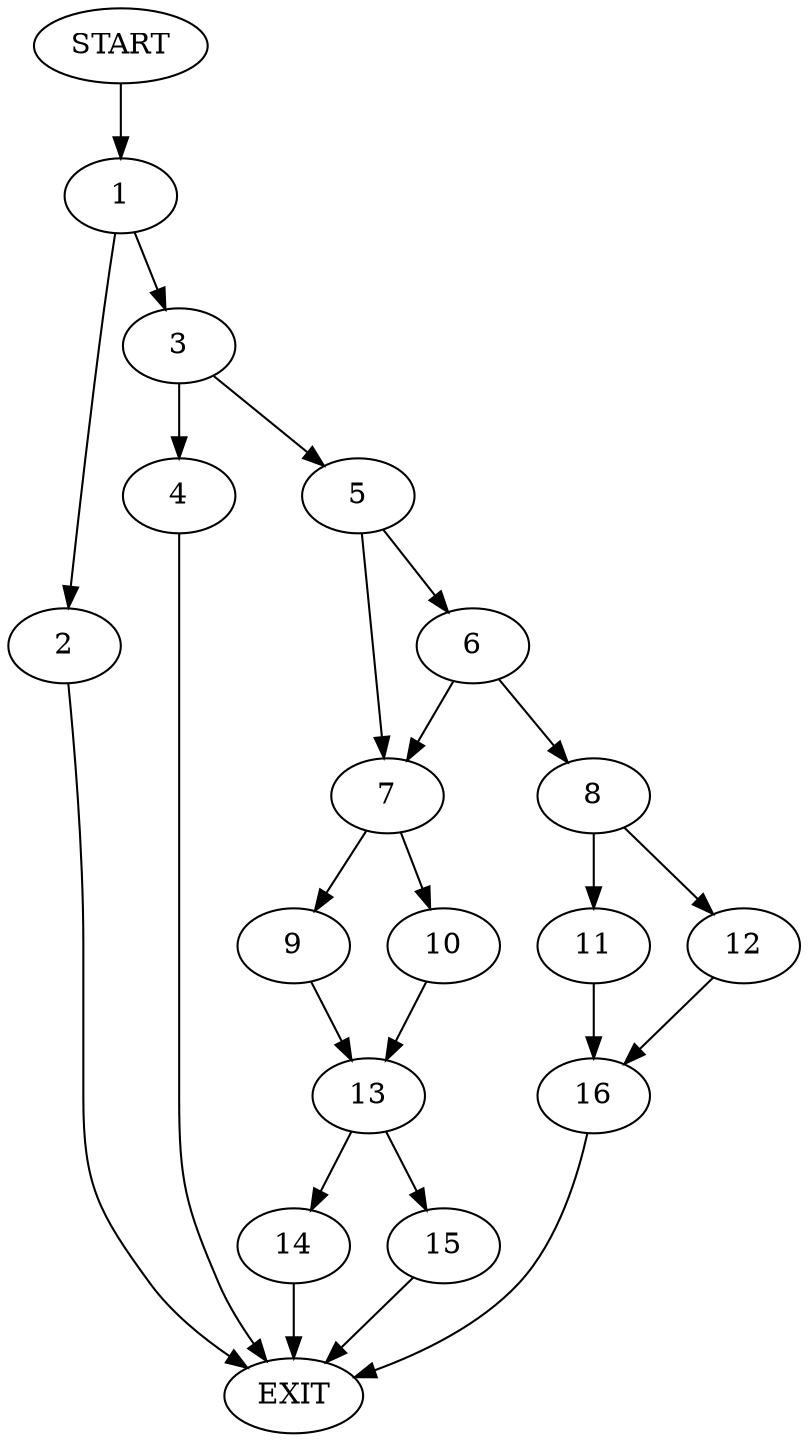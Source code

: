 digraph {
0 [label="START"]
17 [label="EXIT"]
0 -> 1
1 -> 2
1 -> 3
2 -> 17
3 -> 4
3 -> 5
5 -> 6
5 -> 7
4 -> 17
6 -> 7
6 -> 8
7 -> 9
7 -> 10
8 -> 11
8 -> 12
9 -> 13
10 -> 13
13 -> 14
13 -> 15
15 -> 17
14 -> 17
12 -> 16
11 -> 16
16 -> 17
}
